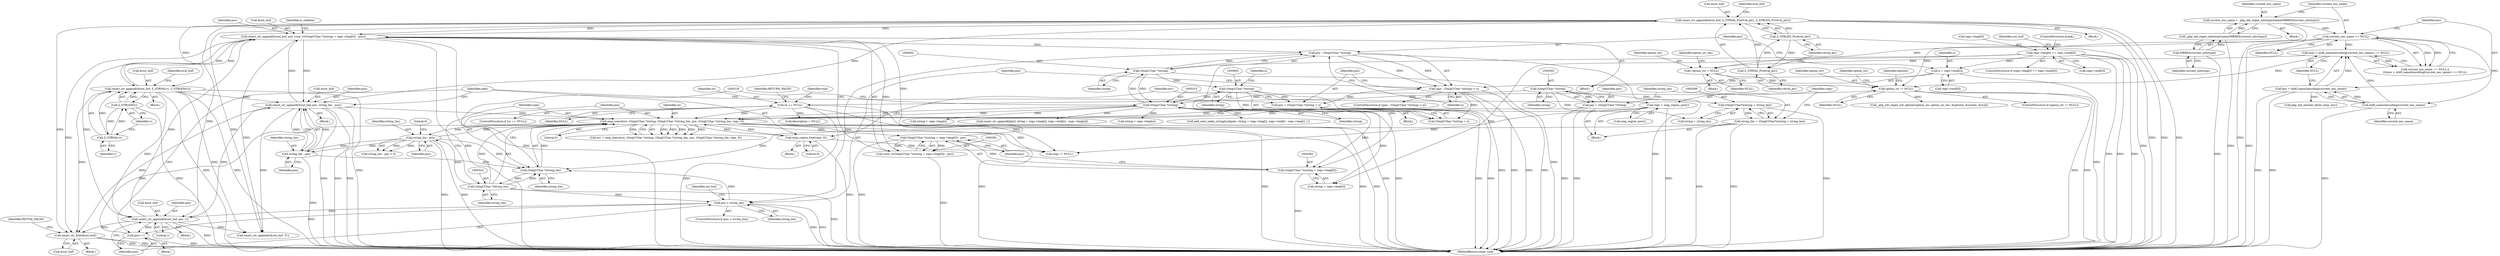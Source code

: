 digraph "0_php-src_5b597a2e5b28e2d5a52fc1be13f425f08f47cb62?w=1_1@API" {
"1000721" [label="(Call,smart_str_free(&out_buf))"];
"1000588" [label="(Call,smart_str_appendl(&out_buf, Z_STRVAL_P(retval_ptr), Z_STRLEN_P(retval_ptr)))"];
"1000356" [label="(Call,smart_str_appendl(&out_buf, pos, (size_t)((OnigUChar *)(string + regs->beg[0]) - pos)))"];
"1000628" [label="(Call,smart_str_appendl(&out_buf, Z_STRVAL(v), Z_STRLEN(v)))"];
"1000631" [label="(Call,Z_STRVAL(v))"];
"1000633" [label="(Call,Z_STRLEN(v))"];
"1000689" [label="(Call,smart_str_appendl(&out_buf, pos, string_lim - pos))"];
"1000673" [label="(Call,smart_str_appendl(&out_buf, pos, 1))"];
"1000669" [label="(Call,pos < string_lim)"];
"1000652" [label="(Call,pos - (OnigUChar *)string)"];
"1000654" [label="(Call,(OnigUChar *)string)"];
"1000314" [label="(Call,(OnigUChar *)string)"];
"1000662" [label="(Call,(OnigUChar *)string)"];
"1000292" [label="(Call,(OnigUChar *)string)"];
"1000321" [label="(Call,(OnigUChar *)string_lim)"];
"1000317" [label="(Call,(OnigUChar *)string_lim)"];
"1000295" [label="(Call,string_lim = (OnigUChar*)(string + string_len))"];
"1000297" [label="(Call,(OnigUChar*)(string + string_len))"];
"1000684" [label="(Call,string_lim - pos)"];
"1000312" [label="(Call,onig_search(re, (OnigUChar *)string, (OnigUChar *)string_lim, pos, (OnigUChar *)string_lim, regs, 0))"];
"1000257" [label="(Call,re == NULL)"];
"1000196" [label="(Call,option_str != NULL)"];
"1000178" [label="(Call,*option_str = NULL)"];
"1000162" [label="(Call,current_enc_name == NULL)"];
"1000155" [label="(Call,current_enc_name = _php_mb_regex_mbctype2name(MBREX(current_mbctype)))"];
"1000157" [label="(Call,_php_mb_regex_mbctype2name(MBREX(current_mbctype)))"];
"1000158" [label="(Call,MBREX(current_mbctype))"];
"1000165" [label="(Call,(enc = mbfl_name2encoding(current_enc_name)) == NULL)"];
"1000166" [label="(Call,enc = mbfl_name2encoding(current_enc_name))"];
"1000168" [label="(Call,mbfl_name2encoding(current_enc_name))"];
"1000290" [label="(Call,pos = (OnigUChar *)string)"];
"1000659" [label="(Call,pos = (OnigUChar *)string + n)"];
"1000651" [label="(Call,(pos - (OnigUChar *)string) < n)"];
"1000643" [label="(Call,n = regs->end[0])"];
"1000343" [label="(Call,regs->beg[0] == regs->end[0])"];
"1000678" [label="(Call,pos++)"];
"1000696" [label="(Call,onig_region_free(regs, 0))"];
"1000302" [label="(Call,regs = onig_region_new())"];
"1000693" [label="(Call,string_lim - pos)"];
"1000362" [label="(Call,(OnigUChar *)(string + regs->beg[0]) - pos)"];
"1000363" [label="(Call,(OnigUChar *)(string + regs->beg[0]))"];
"1000360" [label="(Call,(size_t)((OnigUChar *)(string + regs->beg[0]) - pos))"];
"1000591" [label="(Call,Z_STRVAL_P(retval_ptr))"];
"1000593" [label="(Call,Z_STRLEN_P(retval_ptr))"];
"1000629" [label="(Call,&out_buf)"];
"1000660" [label="(Identifier,pos)"];
"1000694" [label="(Identifier,string_lim)"];
"1000359" [label="(Identifier,pos)"];
"1000668" [label="(ControlStructure,if (pos < string_lim))"];
"1000645" [label="(Call,regs->end[0])"];
"1000651" [label="(Call,(pos - (OnigUChar *)string) < n)"];
"1000277" [label="(Call,description = NULL)"];
"1000727" [label="(Call,smart_str_appendc(&out_buf, '\0'))"];
"1000597" [label="(Identifier,eval_buf)"];
"1000722" [label="(Call,&out_buf)"];
"1000685" [label="(Identifier,string_lim)"];
"1000264" [label="(Identifier,eval)"];
"1000693" [label="(Call,string_lim - pos)"];
"1000166" [label="(Call,enc = mbfl_name2encoding(current_enc_name))"];
"1000257" [label="(Call,re == NULL)"];
"1000357" [label="(Call,&out_buf)"];
"1000183" [label="(Identifier,option_str_len)"];
"1000689" [label="(Call,smart_str_appendl(&out_buf, pos, string_lim - pos))"];
"1000690" [label="(Call,&out_buf)"];
"1000201" [label="(Identifier,option_str)"];
"1000302" [label="(Call,regs = onig_region_new())"];
"1000375" [label="(Identifier,is_callable)"];
"1000675" [label="(Identifier,out_buf)"];
"1000676" [label="(Identifier,pos)"];
"1000362" [label="(Call,(OnigUChar *)(string + regs->beg[0]) - pos)"];
"1000180" [label="(Identifier,NULL)"];
"1000312" [label="(Call,onig_search(re, (OnigUChar *)string, (OnigUChar *)string_lim, pos, (OnigUChar *)string_lim, regs, 0))"];
"1000297" [label="(Call,(OnigUChar*)(string + string_len))"];
"1000325" [label="(Literal,0)"];
"1000664" [label="(Identifier,string)"];
"1000683" [label="(Call,string_lim - pos > 0)"];
"1000355" [label="(ControlStructure,break;)"];
"1000179" [label="(Identifier,option_str)"];
"1000743" [label="(MethodReturn,static void)"];
"1000628" [label="(Call,smart_str_appendl(&out_buf, Z_STRVAL(v), Z_STRLEN(v)))"];
"1000316" [label="(Identifier,string)"];
"1000594" [label="(Identifier,retval_ptr)"];
"1000662" [label="(Call,(OnigUChar *)string)"];
"1000165" [label="(Call,(enc = mbfl_name2encoding(current_enc_name)) == NULL)"];
"1000258" [label="(Identifier,re)"];
"1000679" [label="(Identifier,pos)"];
"1000299" [label="(Call,string + string_len)"];
"1000669" [label="(Call,pos < string_lim)"];
"1000678" [label="(Call,pos++)"];
"1000671" [label="(Identifier,string_lim)"];
"1000592" [label="(Identifier,retval_ptr)"];
"1000168" [label="(Call,mbfl_name2encoding(current_enc_name))"];
"1000324" [label="(Identifier,regs)"];
"1000632" [label="(Identifier,v)"];
"1000212" [label="(Identifier,options)"];
"1000159" [label="(Identifier,current_mbctype)"];
"1000198" [label="(Identifier,NULL)"];
"1000677" [label="(Literal,1)"];
"1000261" [label="(Identifier,RETURN_FALSE)"];
"1000162" [label="(Call,current_enc_name == NULL)"];
"1000157" [label="(Call,_php_mb_regex_mbctype2name(MBREX(current_mbctype)))"];
"1000659" [label="(Call,pos = (OnigUChar *)string + n)"];
"1000341" [label="(Block,)"];
"1000588" [label="(Call,smart_str_appendl(&out_buf, Z_STRVAL_P(retval_ptr), Z_STRLEN_P(retval_ptr)))"];
"1000259" [label="(Identifier,NULL)"];
"1000672" [label="(Block,)"];
"1000117" [label="(Block,)"];
"1000692" [label="(Identifier,pos)"];
"1000652" [label="(Call,pos - (OnigUChar *)string)"];
"1000721" [label="(Call,smart_str_free(&out_buf))"];
"1000323" [label="(Identifier,string_lim)"];
"1000153" [label="(Block,)"];
"1000303" [label="(Identifier,regs)"];
"1000656" [label="(Identifier,string)"];
"1000393" [label="(Call,php_mb_mbchar_bytes_ex(p, enc))"];
"1000634" [label="(Identifier,v)"];
"1000643" [label="(Call,n = regs->end[0])"];
"1000540" [label="(Call,string + regs->beg[i])"];
"1000705" [label="(Call,regs != NULL)"];
"1000169" [label="(Identifier,current_enc_name)"];
"1000161" [label="(Call,current_enc_name == NULL ||\n\t\t\t(enc = mbfl_name2encoding(current_enc_name)) == NULL)"];
"1000476" [label="(Call,smart_str_appendl(pbuf, string + regs->beg[n], regs->end[n] - regs->beg[n]))"];
"1000291" [label="(Identifier,pos)"];
"1000200" [label="(Call,_php_mb_regex_init_options(option_str, option_str_len, &options, &syntax, &eval))"];
"1000309" [label="(Block,)"];
"1000195" [label="(ControlStructure,if (option_str != NULL))"];
"1000343" [label="(Call,regs->beg[0] == regs->end[0])"];
"1000342" [label="(ControlStructure,if (regs->beg[0] == regs->end[0]))"];
"1000314" [label="(Call,(OnigUChar *)string)"];
"1000155" [label="(Call,current_enc_name = _php_mb_regex_mbctype2name(MBREX(current_mbctype)))"];
"1000695" [label="(Identifier,pos)"];
"1000292" [label="(Call,(OnigUChar *)string)"];
"1000644" [label="(Identifier,n)"];
"1000344" [label="(Call,regs->beg[0])"];
"1000197" [label="(Identifier,option_str)"];
"1000687" [label="(Literal,0)"];
"1000363" [label="(Call,(OnigUChar *)(string + regs->beg[0]))"];
"1000176" [label="(Block,)"];
"1000478" [label="(Call,string + regs->beg[n])"];
"1000658" [label="(Block,)"];
"1000170" [label="(Identifier,NULL)"];
"1000290" [label="(Call,pos = (OnigUChar *)string)"];
"1000650" [label="(ControlStructure,if ((pos - (OnigUChar *)string) < n))"];
"1000654" [label="(Call,(OnigUChar *)string)"];
"1000667" [label="(Block,)"];
"1000158" [label="(Call,MBREX(current_mbctype))"];
"1000196" [label="(Call,option_str != NULL)"];
"1000349" [label="(Call,regs->end[0])"];
"1000163" [label="(Identifier,current_enc_name)"];
"1000538" [label="(Call,add_next_index_stringl(subpats, string + regs->beg[i], regs->end[i] - regs->beg[i], 1))"];
"1000661" [label="(Call,(OnigUChar *)string + n)"];
"1000304" [label="(Call,onig_region_new())"];
"1000665" [label="(Identifier,n)"];
"1000633" [label="(Call,Z_STRLEN(v))"];
"1000617" [label="(Block,)"];
"1000365" [label="(Call,string + regs->beg[0])"];
"1000591" [label="(Call,Z_STRVAL_P(retval_ptr))"];
"1000684" [label="(Call,string_lim - pos)"];
"1000320" [label="(Identifier,pos)"];
"1000294" [label="(Identifier,string)"];
"1000653" [label="(Identifier,pos)"];
"1000156" [label="(Identifier,current_enc_name)"];
"1000696" [label="(Call,onig_region_free(regs, 0))"];
"1000321" [label="(Call,(OnigUChar *)string_lim)"];
"1000670" [label="(Identifier,pos)"];
"1000589" [label="(Call,&out_buf)"];
"1000372" [label="(Identifier,pos)"];
"1000584" [label="(Block,)"];
"1000313" [label="(Identifier,re)"];
"1000724" [label="(Identifier,RETVAL_FALSE)"];
"1000295" [label="(Call,string_lim = (OnigUChar*)(string + string_len))"];
"1000296" [label="(Identifier,string_lim)"];
"1000164" [label="(Identifier,NULL)"];
"1000686" [label="(Identifier,pos)"];
"1000256" [label="(ControlStructure,if (re == NULL))"];
"1000178" [label="(Call,*option_str = NULL)"];
"1000674" [label="(Call,&out_buf)"];
"1000593" [label="(Call,Z_STRLEN_P(retval_ptr))"];
"1000356" [label="(Call,smart_str_appendl(&out_buf, pos, (size_t)((OnigUChar *)(string + regs->beg[0]) - pos)))"];
"1000358" [label="(Identifier,out_buf)"];
"1000319" [label="(Identifier,string_lim)"];
"1000698" [label="(Literal,0)"];
"1000631" [label="(Call,Z_STRVAL(v))"];
"1000720" [label="(Block,)"];
"1000360" [label="(Call,(size_t)((OnigUChar *)(string + regs->beg[0]) - pos))"];
"1000317" [label="(Call,(OnigUChar *)string_lim)"];
"1000673" [label="(Call,smart_str_appendl(&out_buf, pos, 1))"];
"1000307" [label="(Identifier,err)"];
"1000688" [label="(Block,)"];
"1000637" [label="(Identifier,eval_buf)"];
"1000167" [label="(Identifier,enc)"];
"1000697" [label="(Identifier,regs)"];
"1000657" [label="(Identifier,n)"];
"1000310" [label="(Call,err = onig_search(re, (OnigUChar *)string, (OnigUChar *)string_lim, pos, (OnigUChar *)string_lim, regs, 0))"];
"1000721" -> "1000720"  [label="AST: "];
"1000721" -> "1000722"  [label="CFG: "];
"1000722" -> "1000721"  [label="AST: "];
"1000724" -> "1000721"  [label="CFG: "];
"1000721" -> "1000743"  [label="DDG: "];
"1000721" -> "1000743"  [label="DDG: "];
"1000588" -> "1000721"  [label="DDG: "];
"1000628" -> "1000721"  [label="DDG: "];
"1000689" -> "1000721"  [label="DDG: "];
"1000356" -> "1000721"  [label="DDG: "];
"1000673" -> "1000721"  [label="DDG: "];
"1000588" -> "1000584"  [label="AST: "];
"1000588" -> "1000593"  [label="CFG: "];
"1000589" -> "1000588"  [label="AST: "];
"1000591" -> "1000588"  [label="AST: "];
"1000593" -> "1000588"  [label="AST: "];
"1000597" -> "1000588"  [label="CFG: "];
"1000588" -> "1000743"  [label="DDG: "];
"1000588" -> "1000743"  [label="DDG: "];
"1000588" -> "1000743"  [label="DDG: "];
"1000588" -> "1000356"  [label="DDG: "];
"1000356" -> "1000588"  [label="DDG: "];
"1000591" -> "1000588"  [label="DDG: "];
"1000593" -> "1000588"  [label="DDG: "];
"1000588" -> "1000628"  [label="DDG: "];
"1000588" -> "1000673"  [label="DDG: "];
"1000588" -> "1000689"  [label="DDG: "];
"1000588" -> "1000727"  [label="DDG: "];
"1000356" -> "1000341"  [label="AST: "];
"1000356" -> "1000360"  [label="CFG: "];
"1000357" -> "1000356"  [label="AST: "];
"1000359" -> "1000356"  [label="AST: "];
"1000360" -> "1000356"  [label="AST: "];
"1000375" -> "1000356"  [label="CFG: "];
"1000356" -> "1000743"  [label="DDG: "];
"1000356" -> "1000743"  [label="DDG: "];
"1000628" -> "1000356"  [label="DDG: "];
"1000689" -> "1000356"  [label="DDG: "];
"1000673" -> "1000356"  [label="DDG: "];
"1000362" -> "1000356"  [label="DDG: "];
"1000360" -> "1000356"  [label="DDG: "];
"1000356" -> "1000628"  [label="DDG: "];
"1000356" -> "1000652"  [label="DDG: "];
"1000356" -> "1000673"  [label="DDG: "];
"1000356" -> "1000689"  [label="DDG: "];
"1000356" -> "1000727"  [label="DDG: "];
"1000628" -> "1000617"  [label="AST: "];
"1000628" -> "1000633"  [label="CFG: "];
"1000629" -> "1000628"  [label="AST: "];
"1000631" -> "1000628"  [label="AST: "];
"1000633" -> "1000628"  [label="AST: "];
"1000637" -> "1000628"  [label="CFG: "];
"1000628" -> "1000743"  [label="DDG: "];
"1000628" -> "1000743"  [label="DDG: "];
"1000628" -> "1000743"  [label="DDG: "];
"1000631" -> "1000628"  [label="DDG: "];
"1000633" -> "1000628"  [label="DDG: "];
"1000628" -> "1000673"  [label="DDG: "];
"1000628" -> "1000689"  [label="DDG: "];
"1000628" -> "1000727"  [label="DDG: "];
"1000631" -> "1000632"  [label="CFG: "];
"1000632" -> "1000631"  [label="AST: "];
"1000634" -> "1000631"  [label="CFG: "];
"1000633" -> "1000631"  [label="DDG: "];
"1000631" -> "1000633"  [label="DDG: "];
"1000633" -> "1000634"  [label="CFG: "];
"1000634" -> "1000633"  [label="AST: "];
"1000633" -> "1000743"  [label="DDG: "];
"1000689" -> "1000688"  [label="AST: "];
"1000689" -> "1000693"  [label="CFG: "];
"1000690" -> "1000689"  [label="AST: "];
"1000692" -> "1000689"  [label="AST: "];
"1000693" -> "1000689"  [label="AST: "];
"1000697" -> "1000689"  [label="CFG: "];
"1000689" -> "1000743"  [label="DDG: "];
"1000689" -> "1000743"  [label="DDG: "];
"1000689" -> "1000743"  [label="DDG: "];
"1000689" -> "1000312"  [label="DDG: "];
"1000673" -> "1000689"  [label="DDG: "];
"1000693" -> "1000689"  [label="DDG: "];
"1000693" -> "1000689"  [label="DDG: "];
"1000689" -> "1000727"  [label="DDG: "];
"1000673" -> "1000672"  [label="AST: "];
"1000673" -> "1000677"  [label="CFG: "];
"1000674" -> "1000673"  [label="AST: "];
"1000676" -> "1000673"  [label="AST: "];
"1000677" -> "1000673"  [label="AST: "];
"1000679" -> "1000673"  [label="CFG: "];
"1000673" -> "1000743"  [label="DDG: "];
"1000669" -> "1000673"  [label="DDG: "];
"1000673" -> "1000678"  [label="DDG: "];
"1000673" -> "1000727"  [label="DDG: "];
"1000669" -> "1000668"  [label="AST: "];
"1000669" -> "1000671"  [label="CFG: "];
"1000670" -> "1000669"  [label="AST: "];
"1000671" -> "1000669"  [label="AST: "];
"1000675" -> "1000669"  [label="CFG: "];
"1000679" -> "1000669"  [label="CFG: "];
"1000669" -> "1000743"  [label="DDG: "];
"1000669" -> "1000743"  [label="DDG: "];
"1000669" -> "1000317"  [label="DDG: "];
"1000652" -> "1000669"  [label="DDG: "];
"1000321" -> "1000669"  [label="DDG: "];
"1000669" -> "1000678"  [label="DDG: "];
"1000652" -> "1000651"  [label="AST: "];
"1000652" -> "1000654"  [label="CFG: "];
"1000653" -> "1000652"  [label="AST: "];
"1000654" -> "1000652"  [label="AST: "];
"1000657" -> "1000652"  [label="CFG: "];
"1000652" -> "1000743"  [label="DDG: "];
"1000652" -> "1000651"  [label="DDG: "];
"1000652" -> "1000651"  [label="DDG: "];
"1000654" -> "1000652"  [label="DDG: "];
"1000654" -> "1000656"  [label="CFG: "];
"1000655" -> "1000654"  [label="AST: "];
"1000656" -> "1000654"  [label="AST: "];
"1000654" -> "1000743"  [label="DDG: "];
"1000654" -> "1000314"  [label="DDG: "];
"1000314" -> "1000654"  [label="DDG: "];
"1000654" -> "1000662"  [label="DDG: "];
"1000314" -> "1000312"  [label="AST: "];
"1000314" -> "1000316"  [label="CFG: "];
"1000315" -> "1000314"  [label="AST: "];
"1000316" -> "1000314"  [label="AST: "];
"1000318" -> "1000314"  [label="CFG: "];
"1000314" -> "1000743"  [label="DDG: "];
"1000314" -> "1000312"  [label="DDG: "];
"1000662" -> "1000314"  [label="DDG: "];
"1000292" -> "1000314"  [label="DDG: "];
"1000314" -> "1000363"  [label="DDG: "];
"1000314" -> "1000365"  [label="DDG: "];
"1000314" -> "1000476"  [label="DDG: "];
"1000314" -> "1000478"  [label="DDG: "];
"1000314" -> "1000538"  [label="DDG: "];
"1000314" -> "1000540"  [label="DDG: "];
"1000662" -> "1000661"  [label="AST: "];
"1000662" -> "1000664"  [label="CFG: "];
"1000663" -> "1000662"  [label="AST: "];
"1000664" -> "1000662"  [label="AST: "];
"1000665" -> "1000662"  [label="CFG: "];
"1000662" -> "1000743"  [label="DDG: "];
"1000662" -> "1000659"  [label="DDG: "];
"1000662" -> "1000661"  [label="DDG: "];
"1000292" -> "1000290"  [label="AST: "];
"1000292" -> "1000294"  [label="CFG: "];
"1000293" -> "1000292"  [label="AST: "];
"1000294" -> "1000292"  [label="AST: "];
"1000290" -> "1000292"  [label="CFG: "];
"1000292" -> "1000290"  [label="DDG: "];
"1000292" -> "1000297"  [label="DDG: "];
"1000292" -> "1000299"  [label="DDG: "];
"1000321" -> "1000312"  [label="AST: "];
"1000321" -> "1000323"  [label="CFG: "];
"1000322" -> "1000321"  [label="AST: "];
"1000323" -> "1000321"  [label="AST: "];
"1000324" -> "1000321"  [label="CFG: "];
"1000321" -> "1000743"  [label="DDG: "];
"1000321" -> "1000317"  [label="DDG: "];
"1000321" -> "1000312"  [label="DDG: "];
"1000317" -> "1000321"  [label="DDG: "];
"1000321" -> "1000684"  [label="DDG: "];
"1000317" -> "1000312"  [label="AST: "];
"1000317" -> "1000319"  [label="CFG: "];
"1000318" -> "1000317"  [label="AST: "];
"1000319" -> "1000317"  [label="AST: "];
"1000320" -> "1000317"  [label="CFG: "];
"1000317" -> "1000312"  [label="DDG: "];
"1000295" -> "1000317"  [label="DDG: "];
"1000684" -> "1000317"  [label="DDG: "];
"1000693" -> "1000317"  [label="DDG: "];
"1000295" -> "1000117"  [label="AST: "];
"1000295" -> "1000297"  [label="CFG: "];
"1000296" -> "1000295"  [label="AST: "];
"1000297" -> "1000295"  [label="AST: "];
"1000303" -> "1000295"  [label="CFG: "];
"1000295" -> "1000743"  [label="DDG: "];
"1000295" -> "1000743"  [label="DDG: "];
"1000297" -> "1000295"  [label="DDG: "];
"1000297" -> "1000299"  [label="CFG: "];
"1000298" -> "1000297"  [label="AST: "];
"1000299" -> "1000297"  [label="AST: "];
"1000297" -> "1000743"  [label="DDG: "];
"1000684" -> "1000683"  [label="AST: "];
"1000684" -> "1000686"  [label="CFG: "];
"1000685" -> "1000684"  [label="AST: "];
"1000686" -> "1000684"  [label="AST: "];
"1000687" -> "1000684"  [label="CFG: "];
"1000684" -> "1000743"  [label="DDG: "];
"1000684" -> "1000743"  [label="DDG: "];
"1000684" -> "1000312"  [label="DDG: "];
"1000684" -> "1000683"  [label="DDG: "];
"1000684" -> "1000683"  [label="DDG: "];
"1000312" -> "1000684"  [label="DDG: "];
"1000684" -> "1000693"  [label="DDG: "];
"1000684" -> "1000693"  [label="DDG: "];
"1000312" -> "1000310"  [label="AST: "];
"1000312" -> "1000325"  [label="CFG: "];
"1000313" -> "1000312"  [label="AST: "];
"1000320" -> "1000312"  [label="AST: "];
"1000324" -> "1000312"  [label="AST: "];
"1000325" -> "1000312"  [label="AST: "];
"1000310" -> "1000312"  [label="CFG: "];
"1000312" -> "1000743"  [label="DDG: "];
"1000312" -> "1000743"  [label="DDG: "];
"1000312" -> "1000743"  [label="DDG: "];
"1000312" -> "1000743"  [label="DDG: "];
"1000312" -> "1000310"  [label="DDG: "];
"1000312" -> "1000310"  [label="DDG: "];
"1000312" -> "1000310"  [label="DDG: "];
"1000312" -> "1000310"  [label="DDG: "];
"1000312" -> "1000310"  [label="DDG: "];
"1000312" -> "1000310"  [label="DDG: "];
"1000257" -> "1000312"  [label="DDG: "];
"1000290" -> "1000312"  [label="DDG: "];
"1000659" -> "1000312"  [label="DDG: "];
"1000678" -> "1000312"  [label="DDG: "];
"1000696" -> "1000312"  [label="DDG: "];
"1000302" -> "1000312"  [label="DDG: "];
"1000312" -> "1000362"  [label="DDG: "];
"1000312" -> "1000696"  [label="DDG: "];
"1000312" -> "1000705"  [label="DDG: "];
"1000257" -> "1000256"  [label="AST: "];
"1000257" -> "1000259"  [label="CFG: "];
"1000258" -> "1000257"  [label="AST: "];
"1000259" -> "1000257"  [label="AST: "];
"1000261" -> "1000257"  [label="CFG: "];
"1000264" -> "1000257"  [label="CFG: "];
"1000257" -> "1000743"  [label="DDG: "];
"1000257" -> "1000743"  [label="DDG: "];
"1000196" -> "1000257"  [label="DDG: "];
"1000257" -> "1000277"  [label="DDG: "];
"1000257" -> "1000705"  [label="DDG: "];
"1000196" -> "1000195"  [label="AST: "];
"1000196" -> "1000198"  [label="CFG: "];
"1000197" -> "1000196"  [label="AST: "];
"1000198" -> "1000196"  [label="AST: "];
"1000201" -> "1000196"  [label="CFG: "];
"1000212" -> "1000196"  [label="CFG: "];
"1000196" -> "1000743"  [label="DDG: "];
"1000196" -> "1000743"  [label="DDG: "];
"1000178" -> "1000196"  [label="DDG: "];
"1000162" -> "1000196"  [label="DDG: "];
"1000165" -> "1000196"  [label="DDG: "];
"1000196" -> "1000200"  [label="DDG: "];
"1000178" -> "1000176"  [label="AST: "];
"1000178" -> "1000180"  [label="CFG: "];
"1000179" -> "1000178"  [label="AST: "];
"1000180" -> "1000178"  [label="AST: "];
"1000183" -> "1000178"  [label="CFG: "];
"1000162" -> "1000178"  [label="DDG: "];
"1000165" -> "1000178"  [label="DDG: "];
"1000162" -> "1000161"  [label="AST: "];
"1000162" -> "1000164"  [label="CFG: "];
"1000163" -> "1000162"  [label="AST: "];
"1000164" -> "1000162"  [label="AST: "];
"1000167" -> "1000162"  [label="CFG: "];
"1000161" -> "1000162"  [label="CFG: "];
"1000162" -> "1000743"  [label="DDG: "];
"1000162" -> "1000161"  [label="DDG: "];
"1000162" -> "1000161"  [label="DDG: "];
"1000155" -> "1000162"  [label="DDG: "];
"1000162" -> "1000168"  [label="DDG: "];
"1000162" -> "1000165"  [label="DDG: "];
"1000155" -> "1000153"  [label="AST: "];
"1000155" -> "1000157"  [label="CFG: "];
"1000156" -> "1000155"  [label="AST: "];
"1000157" -> "1000155"  [label="AST: "];
"1000163" -> "1000155"  [label="CFG: "];
"1000155" -> "1000743"  [label="DDG: "];
"1000157" -> "1000155"  [label="DDG: "];
"1000157" -> "1000158"  [label="CFG: "];
"1000158" -> "1000157"  [label="AST: "];
"1000157" -> "1000743"  [label="DDG: "];
"1000158" -> "1000157"  [label="DDG: "];
"1000158" -> "1000159"  [label="CFG: "];
"1000159" -> "1000158"  [label="AST: "];
"1000158" -> "1000743"  [label="DDG: "];
"1000165" -> "1000161"  [label="AST: "];
"1000165" -> "1000170"  [label="CFG: "];
"1000166" -> "1000165"  [label="AST: "];
"1000170" -> "1000165"  [label="AST: "];
"1000161" -> "1000165"  [label="CFG: "];
"1000165" -> "1000161"  [label="DDG: "];
"1000166" -> "1000165"  [label="DDG: "];
"1000168" -> "1000165"  [label="DDG: "];
"1000166" -> "1000168"  [label="CFG: "];
"1000167" -> "1000166"  [label="AST: "];
"1000168" -> "1000166"  [label="AST: "];
"1000170" -> "1000166"  [label="CFG: "];
"1000166" -> "1000743"  [label="DDG: "];
"1000166" -> "1000743"  [label="DDG: "];
"1000168" -> "1000166"  [label="DDG: "];
"1000166" -> "1000393"  [label="DDG: "];
"1000168" -> "1000169"  [label="CFG: "];
"1000169" -> "1000168"  [label="AST: "];
"1000168" -> "1000743"  [label="DDG: "];
"1000290" -> "1000117"  [label="AST: "];
"1000291" -> "1000290"  [label="AST: "];
"1000296" -> "1000290"  [label="CFG: "];
"1000290" -> "1000743"  [label="DDG: "];
"1000290" -> "1000743"  [label="DDG: "];
"1000659" -> "1000658"  [label="AST: "];
"1000659" -> "1000661"  [label="CFG: "];
"1000660" -> "1000659"  [label="AST: "];
"1000661" -> "1000659"  [label="AST: "];
"1000697" -> "1000659"  [label="CFG: "];
"1000659" -> "1000743"  [label="DDG: "];
"1000659" -> "1000743"  [label="DDG: "];
"1000651" -> "1000659"  [label="DDG: "];
"1000651" -> "1000650"  [label="AST: "];
"1000651" -> "1000657"  [label="CFG: "];
"1000657" -> "1000651"  [label="AST: "];
"1000660" -> "1000651"  [label="CFG: "];
"1000670" -> "1000651"  [label="CFG: "];
"1000651" -> "1000743"  [label="DDG: "];
"1000651" -> "1000743"  [label="DDG: "];
"1000651" -> "1000743"  [label="DDG: "];
"1000643" -> "1000651"  [label="DDG: "];
"1000651" -> "1000661"  [label="DDG: "];
"1000643" -> "1000341"  [label="AST: "];
"1000643" -> "1000645"  [label="CFG: "];
"1000644" -> "1000643"  [label="AST: "];
"1000645" -> "1000643"  [label="AST: "];
"1000653" -> "1000643"  [label="CFG: "];
"1000643" -> "1000743"  [label="DDG: "];
"1000343" -> "1000643"  [label="DDG: "];
"1000343" -> "1000342"  [label="AST: "];
"1000343" -> "1000349"  [label="CFG: "];
"1000344" -> "1000343"  [label="AST: "];
"1000349" -> "1000343"  [label="AST: "];
"1000355" -> "1000343"  [label="CFG: "];
"1000358" -> "1000343"  [label="CFG: "];
"1000343" -> "1000743"  [label="DDG: "];
"1000343" -> "1000743"  [label="DDG: "];
"1000343" -> "1000743"  [label="DDG: "];
"1000343" -> "1000363"  [label="DDG: "];
"1000343" -> "1000365"  [label="DDG: "];
"1000678" -> "1000667"  [label="AST: "];
"1000678" -> "1000679"  [label="CFG: "];
"1000679" -> "1000678"  [label="AST: "];
"1000697" -> "1000678"  [label="CFG: "];
"1000678" -> "1000743"  [label="DDG: "];
"1000696" -> "1000309"  [label="AST: "];
"1000696" -> "1000698"  [label="CFG: "];
"1000697" -> "1000696"  [label="AST: "];
"1000698" -> "1000696"  [label="AST: "];
"1000307" -> "1000696"  [label="CFG: "];
"1000696" -> "1000743"  [label="DDG: "];
"1000696" -> "1000705"  [label="DDG: "];
"1000302" -> "1000117"  [label="AST: "];
"1000302" -> "1000304"  [label="CFG: "];
"1000303" -> "1000302"  [label="AST: "];
"1000304" -> "1000302"  [label="AST: "];
"1000307" -> "1000302"  [label="CFG: "];
"1000302" -> "1000743"  [label="DDG: "];
"1000302" -> "1000705"  [label="DDG: "];
"1000693" -> "1000695"  [label="CFG: "];
"1000694" -> "1000693"  [label="AST: "];
"1000695" -> "1000693"  [label="AST: "];
"1000693" -> "1000743"  [label="DDG: "];
"1000362" -> "1000360"  [label="AST: "];
"1000362" -> "1000372"  [label="CFG: "];
"1000363" -> "1000362"  [label="AST: "];
"1000372" -> "1000362"  [label="AST: "];
"1000360" -> "1000362"  [label="CFG: "];
"1000362" -> "1000743"  [label="DDG: "];
"1000362" -> "1000360"  [label="DDG: "];
"1000362" -> "1000360"  [label="DDG: "];
"1000363" -> "1000362"  [label="DDG: "];
"1000363" -> "1000365"  [label="CFG: "];
"1000364" -> "1000363"  [label="AST: "];
"1000365" -> "1000363"  [label="AST: "];
"1000372" -> "1000363"  [label="CFG: "];
"1000363" -> "1000743"  [label="DDG: "];
"1000361" -> "1000360"  [label="AST: "];
"1000360" -> "1000743"  [label="DDG: "];
"1000591" -> "1000592"  [label="CFG: "];
"1000592" -> "1000591"  [label="AST: "];
"1000594" -> "1000591"  [label="CFG: "];
"1000593" -> "1000591"  [label="DDG: "];
"1000591" -> "1000593"  [label="DDG: "];
"1000593" -> "1000594"  [label="CFG: "];
"1000594" -> "1000593"  [label="AST: "];
"1000593" -> "1000743"  [label="DDG: "];
}
